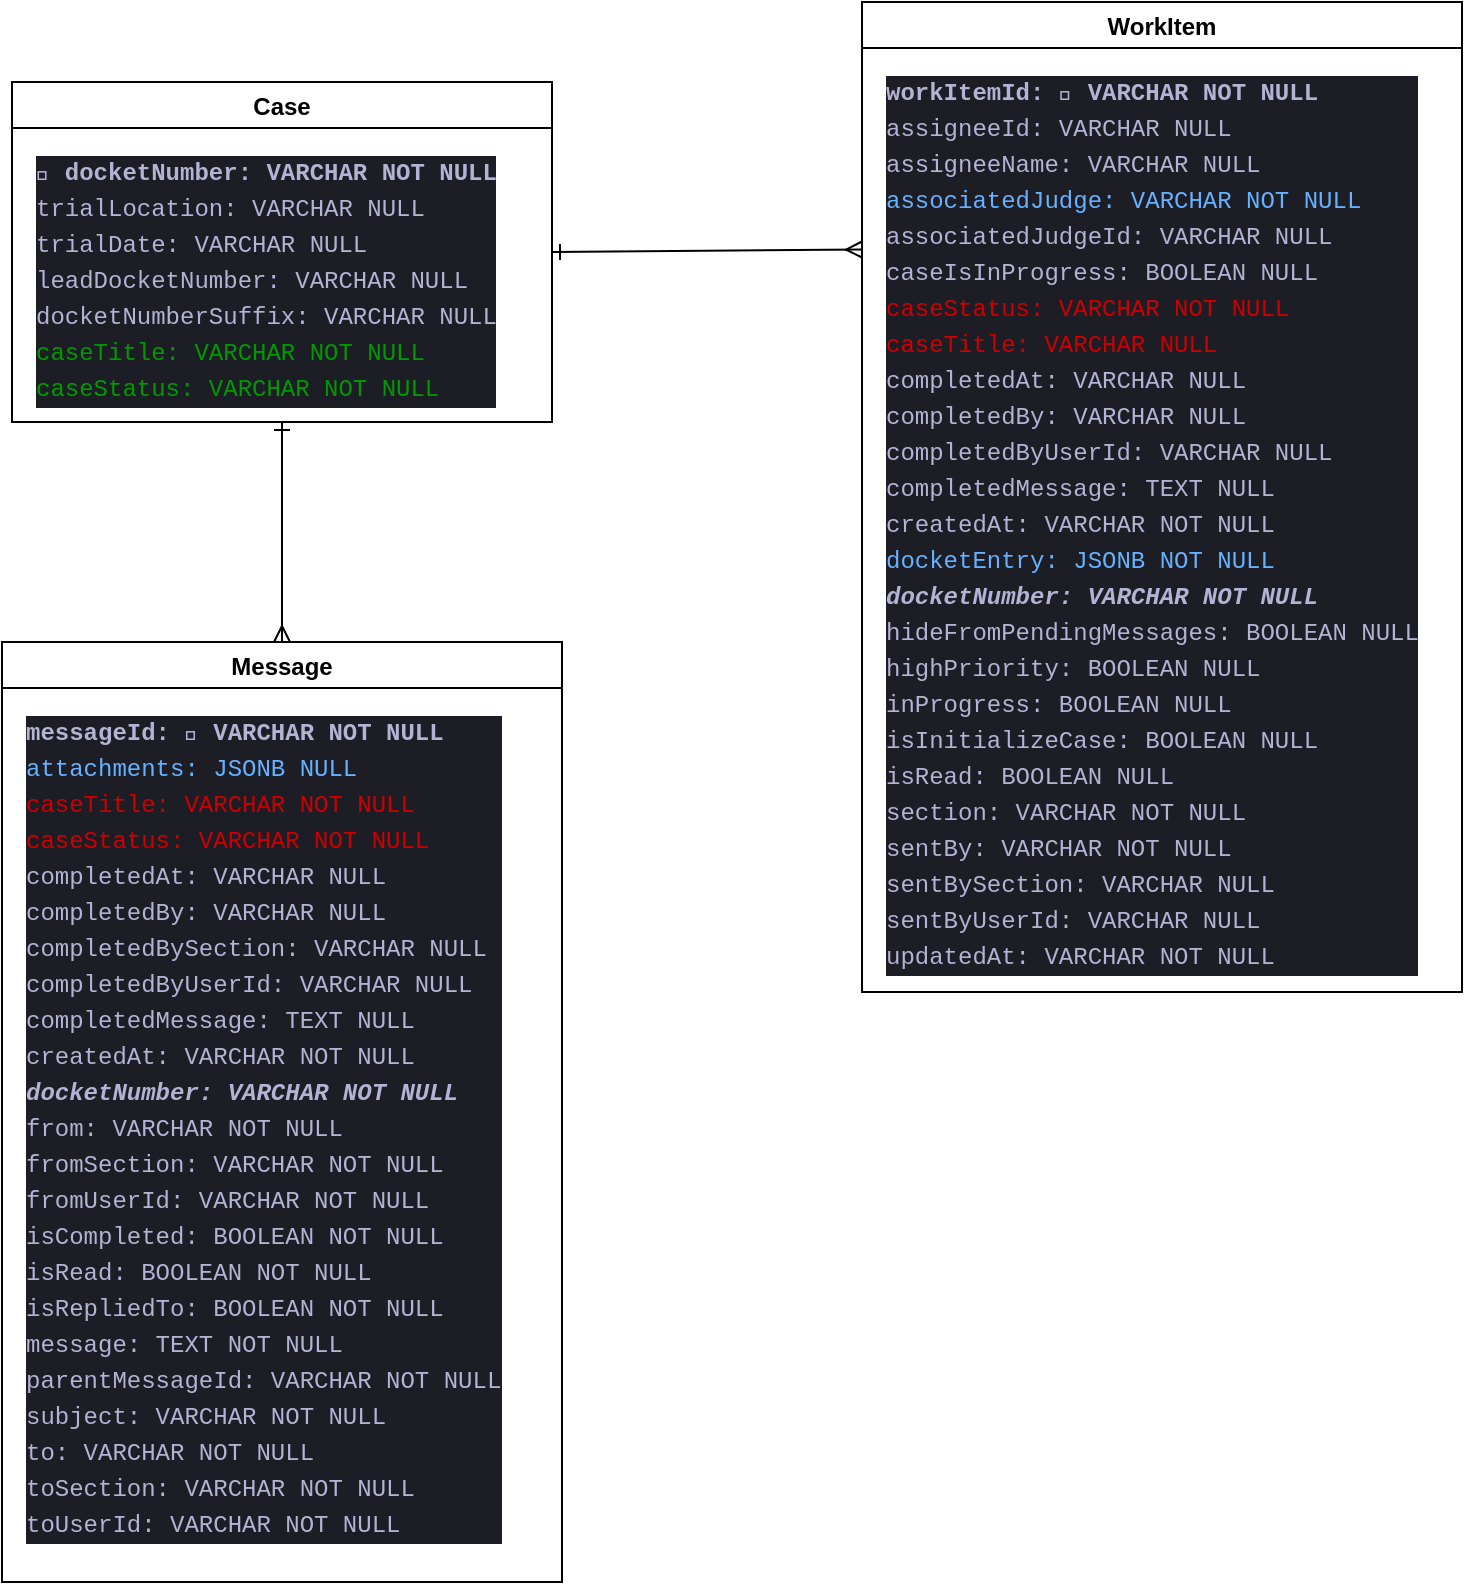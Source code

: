 <mxfile>
    <diagram id="h8sX6S1mLoBgmJrfqR-_" name="Page-1">
        <mxGraphModel dx="932" dy="840" grid="1" gridSize="10" guides="0" tooltips="1" connect="1" arrows="1" fold="1" page="1" pageScale="1" pageWidth="850" pageHeight="1100" math="0" shadow="0">
            <root>
                <mxCell id="0"/>
                <mxCell id="1" parent="0"/>
                <mxCell id="14" style="edgeStyle=none;html=1;startArrow=ERone;startFill=0;endArrow=ERmany;endFill=0;exitX=0.5;exitY=1;exitDx=0;exitDy=0;entryX=0.5;entryY=0;entryDx=0;entryDy=0;" parent="1" source="15" target="16" edge="1">
                    <mxGeometry relative="1" as="geometry">
                        <mxPoint x="50" y="630" as="sourcePoint"/>
                        <mxPoint x="70" y="720" as="targetPoint"/>
                    </mxGeometry>
                </mxCell>
                <mxCell id="15" value="Case" style="swimlane;" parent="1" vertex="1">
                    <mxGeometry x="75" y="220" width="270" height="170" as="geometry"/>
                </mxCell>
                <mxCell id="17" value="&lt;div style=&quot;background-color: rgb(29, 29, 38); font-family: Menlo, Monaco, &amp;quot;Courier New&amp;quot;, monospace; font-size: 12px; line-height: 18px;&quot;&gt;&lt;div style=&quot;color: rgb(179, 179, 212);&quot;&gt;&lt;span style=&quot;color: rgb(179, 179, 212);&quot;&gt;&lt;b&gt;🔑 docketNumber: VARCHAR NOT NULL &lt;/b&gt;&lt;/span&gt;&lt;/div&gt;&lt;div style=&quot;color: rgb(179, 179, 212); font-weight: normal;&quot;&gt;&lt;span style=&quot;color: #b3b3d4;&quot;&gt;trialLocation: VARCHAR NULL&lt;/span&gt;&lt;/div&gt;&lt;div style=&quot;color: rgb(179, 179, 212); font-weight: normal;&quot;&gt;&lt;span style=&quot;color: #b3b3d4;&quot;&gt;trialDate: VARCHAR NULL&lt;/span&gt;&lt;/div&gt;&lt;div style=&quot;color: rgb(179, 179, 212); font-weight: normal;&quot;&gt;&lt;span style=&quot;color: #b3b3d4;&quot;&gt;leadDocketNumber: VARCHAR NULL&lt;/span&gt;&lt;/div&gt;&lt;div style=&quot;color: rgb(179, 179, 212); font-weight: normal;&quot;&gt;&lt;span style=&quot;color: #b3b3d4;&quot;&gt;docketNumberSuffix: VARCHAR NULL&lt;/span&gt;&lt;/div&gt;&lt;div style=&quot;font-weight: normal;&quot;&gt;&lt;div style=&quot;&quot;&gt;&lt;font color=&quot;#009900&quot; style=&quot;&quot;&gt;caseTitle: VARCHAR NOT NULL&lt;/font&gt;&lt;/div&gt;&lt;div style=&quot;&quot;&gt;&lt;font color=&quot;#009900&quot; style=&quot;&quot;&gt;caseStatus: VARCHAR NOT NULL&lt;/font&gt;&lt;/div&gt;&lt;/div&gt;&lt;/div&gt;" style="text;whiteSpace=wrap;html=1;" vertex="1" parent="15">
                    <mxGeometry x="10" y="30" width="260" height="110" as="geometry"/>
                </mxCell>
                <mxCell id="16" value="Message" style="swimlane;" parent="1" vertex="1">
                    <mxGeometry x="70" y="500" width="280" height="470" as="geometry"/>
                </mxCell>
                <mxCell id="21" value="&lt;div style=&quot;background-color: rgb(29, 29, 38); font-family: Menlo, Monaco, &amp;quot;Courier New&amp;quot;, monospace; font-size: 12px; line-height: 18px;&quot;&gt;&lt;div style=&quot;&quot;&gt;&lt;b style=&quot;color: rgb(179, 179, 212);&quot;&gt;messageId: 🔑 VARCHAR NOT NULL&lt;/b&gt;&lt;font color=&quot;#cc0000&quot;&gt;&lt;br&gt;&lt;/font&gt;&lt;/div&gt;&lt;div style=&quot;&quot;&gt;&lt;font color=&quot;#66b2ff&quot;&gt;attachments: JSONB NULL&lt;/font&gt;&lt;b style=&quot;color: rgb(179, 179, 212);&quot;&gt;&lt;br&gt;&lt;/b&gt;&lt;/div&gt;&lt;div style=&quot;&quot;&gt;&lt;font color=&quot;#cc0000&quot;&gt;caseTitle: VARCHAR NOT NULL&lt;/font&gt;&lt;/div&gt;&lt;div style=&quot;&quot;&gt;&lt;font color=&quot;#cc0000&quot;&gt;caseStatus: VARCHAR NOT NULL&lt;/font&gt;&lt;span style=&quot;color: rgb(179, 179, 212);&quot;&gt;&lt;i style=&quot;&quot;&gt;&lt;b&gt;&lt;br&gt;&lt;/b&gt;&lt;/i&gt;&lt;/span&gt;&lt;/div&gt;&lt;div style=&quot;color: rgb(179, 179, 212); font-weight: normal;&quot;&gt;&lt;span style=&quot;color: #b3b3d4;&quot;&gt;completedAt: VARCHAR NULL&lt;/span&gt;&lt;/div&gt;&lt;div style=&quot;color: rgb(179, 179, 212); font-weight: normal;&quot;&gt;&lt;span style=&quot;color: #b3b3d4;&quot;&gt;completedBy: VARCHAR NULL&lt;/span&gt;&lt;/div&gt;&lt;div style=&quot;color: rgb(179, 179, 212); font-weight: normal;&quot;&gt;&lt;span style=&quot;color: #b3b3d4;&quot;&gt;completedBySection: VARCHAR NULL&lt;/span&gt;&lt;/div&gt;&lt;div style=&quot;color: rgb(179, 179, 212); font-weight: normal;&quot;&gt;&lt;span style=&quot;color: #b3b3d4;&quot;&gt;completedByUserId: VARCHAR NULL&lt;/span&gt;&lt;/div&gt;&lt;div style=&quot;color: rgb(179, 179, 212); font-weight: normal;&quot;&gt;&lt;span style=&quot;color: #b3b3d4;&quot;&gt;completedMessage: TEXT NULL&lt;/span&gt;&lt;/div&gt;&lt;div style=&quot;color: rgb(179, 179, 212); font-weight: normal;&quot;&gt;&lt;span style=&quot;color: #b3b3d4;&quot;&gt;createdAt: VARCHAR NOT NULL&lt;/span&gt;&lt;/div&gt;&lt;div style=&quot;color: rgb(179, 179, 212);&quot;&gt;&lt;span style=&quot;color: rgb(179, 179, 212);&quot;&gt;&lt;b&gt;&lt;i&gt;docketNumber: VARCHAR NOT NULL&lt;/i&gt;&lt;/b&gt;&lt;/span&gt;&lt;/div&gt;&lt;div style=&quot;color: rgb(179, 179, 212); font-weight: normal;&quot;&gt;&lt;span style=&quot;color: #b3b3d4;&quot;&gt;from: VARCHAR NOT NULL&lt;/span&gt;&lt;/div&gt;&lt;div style=&quot;color: rgb(179, 179, 212); font-weight: normal;&quot;&gt;&lt;span style=&quot;color: #b3b3d4;&quot;&gt;fromSection: VARCHAR NOT NULL&lt;/span&gt;&lt;/div&gt;&lt;div style=&quot;color: rgb(179, 179, 212); font-weight: normal;&quot;&gt;&lt;span style=&quot;color: #b3b3d4;&quot;&gt;fromUserId: VARCHAR NOT NULL&lt;/span&gt;&lt;/div&gt;&lt;div style=&quot;color: rgb(179, 179, 212); font-weight: normal;&quot;&gt;&lt;span style=&quot;color: #b3b3d4;&quot;&gt;isCompleted: BOOLEAN NOT NULL&lt;/span&gt;&lt;/div&gt;&lt;div style=&quot;color: rgb(179, 179, 212); font-weight: normal;&quot;&gt;&lt;span style=&quot;color: #b3b3d4;&quot;&gt;isRead: BOOLEAN NOT NULL&lt;/span&gt;&lt;/div&gt;&lt;div style=&quot;color: rgb(179, 179, 212); font-weight: normal;&quot;&gt;&lt;span style=&quot;color: #b3b3d4;&quot;&gt;isRepliedTo: BOOLEAN NOT NULL&lt;/span&gt;&lt;/div&gt;&lt;div style=&quot;color: rgb(179, 179, 212); font-weight: normal;&quot;&gt;message: TEXT NOT NULL&lt;br&gt;&lt;/div&gt;&lt;div style=&quot;color: rgb(179, 179, 212); font-weight: normal;&quot;&gt;&lt;span style=&quot;color: #b3b3d4;&quot;&gt;parentMessageId: VARCHAR NOT NULL&lt;/span&gt;&lt;/div&gt;&lt;div style=&quot;color: rgb(179, 179, 212); font-weight: normal;&quot;&gt;&lt;span style=&quot;color: #b3b3d4;&quot;&gt;subject: VARCHAR NOT NULL&lt;/span&gt;&lt;/div&gt;&lt;div style=&quot;color: rgb(179, 179, 212); font-weight: normal;&quot;&gt;&lt;span style=&quot;color: #b3b3d4;&quot;&gt;to: VARCHAR NOT NULL&lt;/span&gt;&lt;/div&gt;&lt;div style=&quot;color: rgb(179, 179, 212); font-weight: normal;&quot;&gt;&lt;span style=&quot;color: #b3b3d4;&quot;&gt;toSection: VARCHAR NOT NULL&lt;/span&gt;&lt;/div&gt;&lt;div style=&quot;color: rgb(179, 179, 212); font-weight: normal;&quot;&gt;&lt;span style=&quot;color: #b3b3d4;&quot;&gt;toUserId: VARCHAR NOT NULL&lt;/span&gt;&lt;/div&gt;&lt;/div&gt;" style="text;whiteSpace=wrap;html=1;" vertex="1" parent="16">
                    <mxGeometry x="10" y="30" width="270" height="420" as="geometry"/>
                </mxCell>
                <mxCell id="22" value="WorkItem" style="swimlane;" vertex="1" parent="1">
                    <mxGeometry x="500" y="180" width="300" height="495" as="geometry"/>
                </mxCell>
                <mxCell id="23" value="&lt;div style=&quot;background-color: rgb(29, 29, 38); font-family: Menlo, Monaco, &amp;quot;Courier New&amp;quot;, monospace; font-size: 12px; line-height: 18px;&quot;&gt;&lt;div style=&quot;&quot;&gt;&lt;br&gt;&lt;/div&gt;&lt;/div&gt;" style="text;whiteSpace=wrap;html=1;" vertex="1" parent="22">
                    <mxGeometry x="10" y="30" width="270" height="420" as="geometry"/>
                </mxCell>
                <mxCell id="27" value="&lt;div style=&quot;background-color: rgb(29, 29, 38); font-family: Menlo, Monaco, &amp;quot;Courier New&amp;quot;, monospace; font-size: 12px; line-height: 18px;&quot;&gt;&lt;div style=&quot;color: rgb(179, 179, 212);&quot;&gt;&lt;span style=&quot;color: rgb(179, 179, 212);&quot;&gt;&lt;b&gt;workItemId: 🔑 VARCHAR NOT NULL&lt;/b&gt;&lt;/span&gt;&lt;/div&gt;&lt;div style=&quot;font-weight: normal; color: rgb(179, 179, 212);&quot;&gt;&lt;span style=&quot;color: #b3b3d4;&quot;&gt;assigneeId: VARCHAR NULL&lt;/span&gt;&lt;/div&gt;&lt;div style=&quot;font-weight: normal; color: rgb(179, 179, 212);&quot;&gt;&lt;span style=&quot;color: #b3b3d4;&quot;&gt;assigneeName: VARCHAR NULL&lt;/span&gt;&lt;/div&gt;&lt;div style=&quot;font-weight: normal;&quot;&gt;&lt;font color=&quot;#66b2ff&quot;&gt;associatedJudge: VARCHAR NOT NULL&lt;/font&gt;&lt;/div&gt;&lt;div style=&quot;font-weight: normal; color: rgb(179, 179, 212);&quot;&gt;&lt;span style=&quot;color: #b3b3d4;&quot;&gt;associatedJudgeId: VARCHAR NULL&lt;/span&gt;&lt;/div&gt;&lt;div style=&quot;font-weight: normal; color: rgb(179, 179, 212);&quot;&gt;&lt;span style=&quot;color: #b3b3d4;&quot;&gt;caseIsInProgress: BOOLEAN NULL&lt;/span&gt;&lt;/div&gt;&lt;div style=&quot;font-weight: normal;&quot;&gt;caseStatus: VARCHAR NOT NULL&lt;/div&gt;&lt;div style=&quot;font-weight: normal;&quot;&gt;caseTitle: VARCHAR NULL&lt;/div&gt;&lt;div style=&quot;font-weight: normal; color: rgb(179, 179, 212);&quot;&gt;&lt;span style=&quot;color: #b3b3d4;&quot;&gt;completedAt: VARCHAR NULL&lt;/span&gt;&lt;/div&gt;&lt;div style=&quot;font-weight: normal; color: rgb(179, 179, 212);&quot;&gt;&lt;span style=&quot;color: #b3b3d4;&quot;&gt;completedBy: VARCHAR NULL&lt;/span&gt;&lt;/div&gt;&lt;div style=&quot;font-weight: normal; color: rgb(179, 179, 212);&quot;&gt;&lt;span style=&quot;color: #b3b3d4;&quot;&gt;completedByUserId: VARCHAR NULL&lt;/span&gt;&lt;/div&gt;&lt;div style=&quot;font-weight: normal; color: rgb(179, 179, 212);&quot;&gt;&lt;span style=&quot;color: #b3b3d4;&quot;&gt;completedMessage: TEXT NULL&lt;/span&gt;&lt;/div&gt;&lt;div style=&quot;font-weight: normal; color: rgb(179, 179, 212);&quot;&gt;&lt;span style=&quot;color: #b3b3d4;&quot;&gt;createdAt: VARCHAR NOT NULL&lt;/span&gt;&lt;/div&gt;&lt;div style=&quot;font-weight: normal;&quot;&gt;&lt;font color=&quot;#66b2ff&quot;&gt;docketEntry: JSONB NOT NULL&lt;/font&gt;&lt;/div&gt;&lt;div style=&quot;color: rgb(179, 179, 212);&quot;&gt;&lt;span style=&quot;color: rgb(179, 179, 212);&quot;&gt;&lt;b&gt;&lt;i&gt;docketNumber: VARCHAR NOT NULL&lt;/i&gt;&lt;/b&gt;&lt;/span&gt;&lt;/div&gt;&lt;div style=&quot;font-weight: normal; color: rgb(179, 179, 212);&quot;&gt;&lt;span style=&quot;color: #b3b3d4;&quot;&gt;hideFromPendingMessages: BOOLEAN NULL&lt;/span&gt;&lt;/div&gt;&lt;div style=&quot;font-weight: normal; color: rgb(179, 179, 212);&quot;&gt;&lt;span style=&quot;color: #b3b3d4;&quot;&gt;highPriority: BOOLEAN NULL&lt;/span&gt;&lt;/div&gt;&lt;div style=&quot;font-weight: normal; color: rgb(179, 179, 212);&quot;&gt;&lt;span style=&quot;color: #b3b3d4;&quot;&gt;inProgress: BOOLEAN NULL&lt;/span&gt;&lt;/div&gt;&lt;div style=&quot;font-weight: normal; color: rgb(179, 179, 212);&quot;&gt;&lt;span style=&quot;color: #b3b3d4;&quot;&gt;isInitializeCase: BOOLEAN NULL&lt;/span&gt;&lt;/div&gt;&lt;div style=&quot;font-weight: normal; color: rgb(179, 179, 212);&quot;&gt;&lt;span style=&quot;color: #b3b3d4;&quot;&gt;isRead: BOOLEAN NULL&lt;/span&gt;&lt;/div&gt;&lt;div style=&quot;font-weight: normal; color: rgb(179, 179, 212);&quot;&gt;&lt;span style=&quot;color: #b3b3d4;&quot;&gt;section: VARCHAR NOT NULL&lt;/span&gt;&lt;/div&gt;&lt;div style=&quot;font-weight: normal; color: rgb(179, 179, 212);&quot;&gt;&lt;span style=&quot;color: #b3b3d4;&quot;&gt;sentBy: VARCHAR NOT NULL&lt;/span&gt;&lt;/div&gt;&lt;div style=&quot;font-weight: normal; color: rgb(179, 179, 212);&quot;&gt;&lt;span style=&quot;color: #b3b3d4;&quot;&gt;sentBySection: VARCHAR NULL&lt;/span&gt;&lt;/div&gt;&lt;div style=&quot;font-weight: normal; color: rgb(179, 179, 212);&quot;&gt;&lt;span style=&quot;color: #b3b3d4;&quot;&gt;sentByUserId: VARCHAR NULL&lt;/span&gt;&lt;/div&gt;&lt;div style=&quot;font-weight: normal; color: rgb(179, 179, 212);&quot;&gt;&lt;span style=&quot;color: #b3b3d4;&quot;&gt;updatedAt: VARCHAR NOT NULL&lt;/span&gt;&lt;/div&gt;&lt;/div&gt;" style="text;whiteSpace=wrap;html=1;fontColor=#CC0000;" vertex="1" parent="22">
                    <mxGeometry x="10" y="30" width="300" height="490" as="geometry"/>
                </mxCell>
                <mxCell id="24" style="edgeStyle=none;html=1;startArrow=ERone;startFill=0;endArrow=ERmany;endFill=0;exitX=1;exitY=0.5;exitDx=0;exitDy=0;entryX=0;entryY=0.25;entryDx=0;entryDy=0;" edge="1" parent="1" source="17" target="22">
                    <mxGeometry relative="1" as="geometry">
                        <mxPoint x="450" y="300" as="sourcePoint"/>
                        <mxPoint x="450" y="430" as="targetPoint"/>
                    </mxGeometry>
                </mxCell>
            </root>
        </mxGraphModel>
    </diagram>
</mxfile>